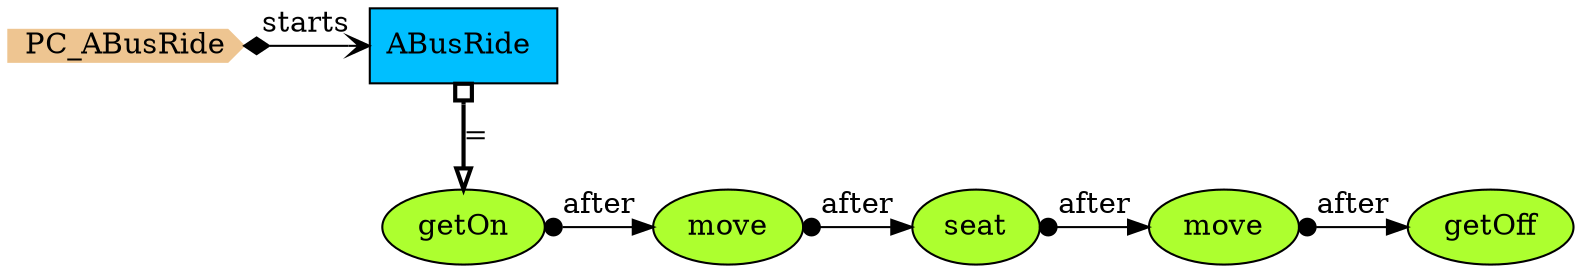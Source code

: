 digraph {
StartN_ [shape = cds,color=burlywood2,style=filled,height=.2,width=.2, label =PC_ABusRide];
getOff [shape=ellipse,fillcolor=greenyellow,style = filled,label="getOff"];
move2 [shape=ellipse,fillcolor=greenyellow,style = filled,label="move"];
seat [shape=ellipse,fillcolor=greenyellow,style = filled,label="seat"];
move [shape=ellipse,fillcolor=greenyellow,style = filled,label="move"];
ABusRide [shape=box,fillcolor=deepskyblue,style = filled,label="ABusRide "];
getOn [shape=ellipse,fillcolor=greenyellow,style = filled,label="getOn"];

{rank=min;StartN_,ABusRide}
{rank=same;getOn,move,seat,move2,getOff}
{rank=same;move,seat,move2,getOff}
{rank=same;seat,move2,getOff}
{rank=same;move2,getOff}

move2->getOff[arrowtail=dot,dir=both,label="after"];
seat->move2[arrowtail=dot,dir=both,label="after"];
move->seat[arrowtail=dot,dir=both,label="after"];
getOn->move[arrowtail=dot,dir=both,label="after"];
StartN_->ABusRide[arrowhead="open",arrowtail=diamond,dir=both,label="starts"];
ABusRide->getOn[arrowhead="onormal",dir=both,arrowtail=obox,penwidth=2,label="="];
}